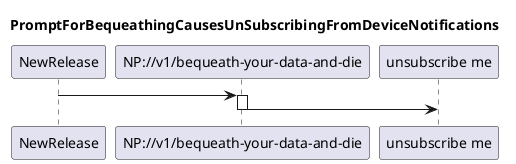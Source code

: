 @startuml bm104_UnSubscribingFromDeviceNotifications
skinparam responseMessageBelowArrow true

title PromptForBequeathingCausesUnSubscribingFromDeviceNotifications

participant "NewRelease" as NewRelease
participant "NP://v1/bequeath-your-data-and-die" as NP_bequeath
participant "unsubscribe me" as ODL


NewRelease -> NP_bequeath
activate NP_bequeath

NP_bequeath -> ODL
deactivate NP_bequeath

@enduml
